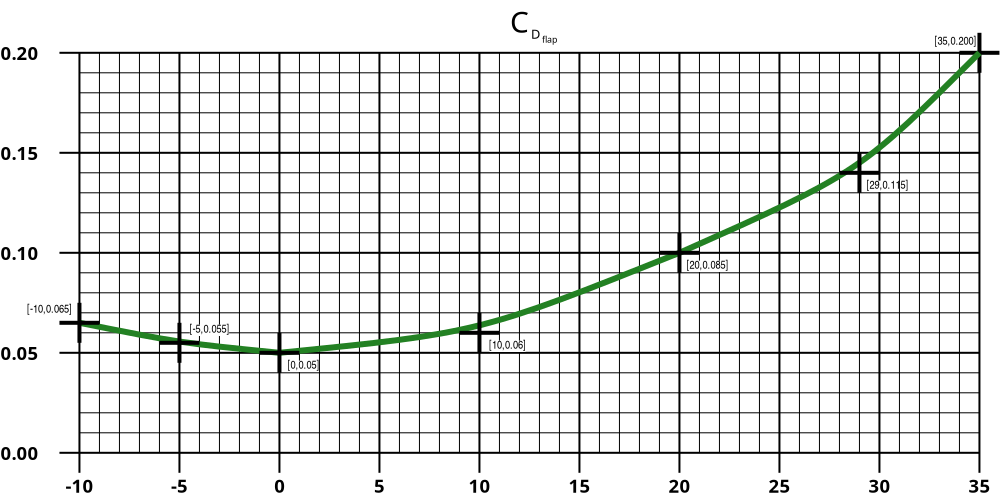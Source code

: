 <?xml version="1.0" encoding="UTF-8"?>
<dia:diagram xmlns:dia="http://www.lysator.liu.se/~alla/dia/">
  <dia:layer name="Background" visible="true" active="true">
    <dia:object type="Standard - Line" version="0" id="O0">
      <dia:attribute name="obj_pos">
        <dia:point val="-11,-10"/>
      </dia:attribute>
      <dia:attribute name="obj_bb">
        <dia:rectangle val="-11.05,-10.05;35.05,-9.95"/>
      </dia:attribute>
      <dia:attribute name="conn_endpoints">
        <dia:point val="-11,-10"/>
        <dia:point val="35,-10"/>
      </dia:attribute>
      <dia:attribute name="numcp">
        <dia:int val="1"/>
      </dia:attribute>
    </dia:object>
    <dia:object type="Standard - Line" version="0" id="O1">
      <dia:attribute name="obj_pos">
        <dia:point val="4,-20"/>
      </dia:attribute>
      <dia:attribute name="obj_bb">
        <dia:rectangle val="3.975,-20.025;4.025,0.025"/>
      </dia:attribute>
      <dia:attribute name="conn_endpoints">
        <dia:point val="4,-20"/>
        <dia:point val="4,0"/>
      </dia:attribute>
      <dia:attribute name="numcp">
        <dia:int val="1"/>
      </dia:attribute>
      <dia:attribute name="line_width">
        <dia:real val="0.05"/>
      </dia:attribute>
    </dia:object>
    <dia:object type="Standard - Line" version="0" id="O2">
      <dia:attribute name="obj_pos">
        <dia:point val="-10,-19"/>
      </dia:attribute>
      <dia:attribute name="obj_bb">
        <dia:rectangle val="-10.025,-19.025;35.025,-18.975"/>
      </dia:attribute>
      <dia:attribute name="conn_endpoints">
        <dia:point val="-10,-19"/>
        <dia:point val="35,-19"/>
      </dia:attribute>
      <dia:attribute name="numcp">
        <dia:int val="1"/>
      </dia:attribute>
      <dia:attribute name="line_width">
        <dia:real val="0.05"/>
      </dia:attribute>
    </dia:object>
    <dia:object type="Standard - Line" version="0" id="O3">
      <dia:attribute name="obj_pos">
        <dia:point val="-10,-18"/>
      </dia:attribute>
      <dia:attribute name="obj_bb">
        <dia:rectangle val="-10.025,-18.025;35.025,-17.975"/>
      </dia:attribute>
      <dia:attribute name="conn_endpoints">
        <dia:point val="-10,-18"/>
        <dia:point val="35,-18"/>
      </dia:attribute>
      <dia:attribute name="numcp">
        <dia:int val="1"/>
      </dia:attribute>
      <dia:attribute name="line_width">
        <dia:real val="0.05"/>
      </dia:attribute>
    </dia:object>
    <dia:object type="Standard - Line" version="0" id="O4">
      <dia:attribute name="obj_pos">
        <dia:point val="-10,-17"/>
      </dia:attribute>
      <dia:attribute name="obj_bb">
        <dia:rectangle val="-10.025,-17.025;35.025,-16.975"/>
      </dia:attribute>
      <dia:attribute name="conn_endpoints">
        <dia:point val="-10,-17"/>
        <dia:point val="35,-17"/>
      </dia:attribute>
      <dia:attribute name="numcp">
        <dia:int val="1"/>
      </dia:attribute>
      <dia:attribute name="line_width">
        <dia:real val="0.05"/>
      </dia:attribute>
    </dia:object>
    <dia:object type="Standard - Line" version="0" id="O5">
      <dia:attribute name="obj_pos">
        <dia:point val="-11,-15"/>
      </dia:attribute>
      <dia:attribute name="obj_bb">
        <dia:rectangle val="-11.05,-15.05;35.05,-14.95"/>
      </dia:attribute>
      <dia:attribute name="conn_endpoints">
        <dia:point val="-11,-15"/>
        <dia:point val="35,-15"/>
      </dia:attribute>
      <dia:attribute name="numcp">
        <dia:int val="1"/>
      </dia:attribute>
    </dia:object>
    <dia:object type="Standard - Line" version="0" id="O6">
      <dia:attribute name="obj_pos">
        <dia:point val="-10,-16"/>
      </dia:attribute>
      <dia:attribute name="obj_bb">
        <dia:rectangle val="-10.025,-16.025;35.025,-15.975"/>
      </dia:attribute>
      <dia:attribute name="conn_endpoints">
        <dia:point val="-10,-16"/>
        <dia:point val="35,-16"/>
      </dia:attribute>
      <dia:attribute name="numcp">
        <dia:int val="1"/>
      </dia:attribute>
      <dia:attribute name="line_width">
        <dia:real val="0.05"/>
      </dia:attribute>
    </dia:object>
    <dia:object type="Standard - Line" version="0" id="O7">
      <dia:attribute name="obj_pos">
        <dia:point val="-10,-14"/>
      </dia:attribute>
      <dia:attribute name="obj_bb">
        <dia:rectangle val="-10.025,-14.025;35.025,-13.975"/>
      </dia:attribute>
      <dia:attribute name="conn_endpoints">
        <dia:point val="-10,-14"/>
        <dia:point val="35,-14"/>
      </dia:attribute>
      <dia:attribute name="numcp">
        <dia:int val="1"/>
      </dia:attribute>
      <dia:attribute name="line_width">
        <dia:real val="0.05"/>
      </dia:attribute>
    </dia:object>
    <dia:object type="Standard - Line" version="0" id="O8">
      <dia:attribute name="obj_pos">
        <dia:point val="-10,-13"/>
      </dia:attribute>
      <dia:attribute name="obj_bb">
        <dia:rectangle val="-10.025,-13.025;35.025,-12.975"/>
      </dia:attribute>
      <dia:attribute name="conn_endpoints">
        <dia:point val="-10,-13"/>
        <dia:point val="35,-13"/>
      </dia:attribute>
      <dia:attribute name="numcp">
        <dia:int val="1"/>
      </dia:attribute>
      <dia:attribute name="line_width">
        <dia:real val="0.05"/>
      </dia:attribute>
    </dia:object>
    <dia:object type="Standard - Line" version="0" id="O9">
      <dia:attribute name="obj_pos">
        <dia:point val="-10,-12"/>
      </dia:attribute>
      <dia:attribute name="obj_bb">
        <dia:rectangle val="-10.025,-12.025;35.025,-11.975"/>
      </dia:attribute>
      <dia:attribute name="conn_endpoints">
        <dia:point val="-10,-12"/>
        <dia:point val="35,-12"/>
      </dia:attribute>
      <dia:attribute name="numcp">
        <dia:int val="1"/>
      </dia:attribute>
      <dia:attribute name="line_width">
        <dia:real val="0.05"/>
      </dia:attribute>
    </dia:object>
    <dia:object type="Standard - Line" version="0" id="O10">
      <dia:attribute name="obj_pos">
        <dia:point val="-10,-11"/>
      </dia:attribute>
      <dia:attribute name="obj_bb">
        <dia:rectangle val="-10.025,-11.025;35.025,-10.975"/>
      </dia:attribute>
      <dia:attribute name="conn_endpoints">
        <dia:point val="-10,-11"/>
        <dia:point val="35,-11"/>
      </dia:attribute>
      <dia:attribute name="numcp">
        <dia:int val="1"/>
      </dia:attribute>
      <dia:attribute name="line_width">
        <dia:real val="0.05"/>
      </dia:attribute>
    </dia:object>
    <dia:object type="Standard - Line" version="0" id="O11">
      <dia:attribute name="obj_pos">
        <dia:point val="-11,-5"/>
      </dia:attribute>
      <dia:attribute name="obj_bb">
        <dia:rectangle val="-11.05,-5.05;35.05,-4.95"/>
      </dia:attribute>
      <dia:attribute name="conn_endpoints">
        <dia:point val="-11,-5"/>
        <dia:point val="35,-5"/>
      </dia:attribute>
      <dia:attribute name="numcp">
        <dia:int val="1"/>
      </dia:attribute>
    </dia:object>
    <dia:object type="Standard - Line" version="0" id="O12">
      <dia:attribute name="obj_pos">
        <dia:point val="33,-20"/>
      </dia:attribute>
      <dia:attribute name="obj_bb">
        <dia:rectangle val="32.975,-20.025;33.025,0.025"/>
      </dia:attribute>
      <dia:attribute name="conn_endpoints">
        <dia:point val="33,-20"/>
        <dia:point val="33,0"/>
      </dia:attribute>
      <dia:attribute name="numcp">
        <dia:int val="1"/>
      </dia:attribute>
      <dia:attribute name="line_width">
        <dia:real val="0.05"/>
      </dia:attribute>
    </dia:object>
    <dia:object type="Standard - Line" version="0" id="O13">
      <dia:attribute name="obj_pos">
        <dia:point val="-10,-9"/>
      </dia:attribute>
      <dia:attribute name="obj_bb">
        <dia:rectangle val="-10.025,-9.025;35.025,-8.975"/>
      </dia:attribute>
      <dia:attribute name="conn_endpoints">
        <dia:point val="-10,-9"/>
        <dia:point val="35,-9"/>
      </dia:attribute>
      <dia:attribute name="numcp">
        <dia:int val="1"/>
      </dia:attribute>
      <dia:attribute name="line_width">
        <dia:real val="0.05"/>
      </dia:attribute>
    </dia:object>
    <dia:object type="Standard - Line" version="0" id="O14">
      <dia:attribute name="obj_pos">
        <dia:point val="-10,-8"/>
      </dia:attribute>
      <dia:attribute name="obj_bb">
        <dia:rectangle val="-10.025,-8.025;35.025,-7.975"/>
      </dia:attribute>
      <dia:attribute name="conn_endpoints">
        <dia:point val="-10,-8"/>
        <dia:point val="35,-8"/>
      </dia:attribute>
      <dia:attribute name="numcp">
        <dia:int val="1"/>
      </dia:attribute>
      <dia:attribute name="line_width">
        <dia:real val="0.05"/>
      </dia:attribute>
    </dia:object>
    <dia:object type="Standard - Line" version="0" id="O15">
      <dia:attribute name="obj_pos">
        <dia:point val="-10,-7"/>
      </dia:attribute>
      <dia:attribute name="obj_bb">
        <dia:rectangle val="-10.025,-7.025;35.025,-6.975"/>
      </dia:attribute>
      <dia:attribute name="conn_endpoints">
        <dia:point val="-10,-7"/>
        <dia:point val="35,-7"/>
      </dia:attribute>
      <dia:attribute name="numcp">
        <dia:int val="1"/>
      </dia:attribute>
      <dia:attribute name="line_width">
        <dia:real val="0.05"/>
      </dia:attribute>
    </dia:object>
    <dia:object type="Standard - Line" version="0" id="O16">
      <dia:attribute name="obj_pos">
        <dia:point val="-10,-6"/>
      </dia:attribute>
      <dia:attribute name="obj_bb">
        <dia:rectangle val="-10.025,-6.025;35.025,-5.975"/>
      </dia:attribute>
      <dia:attribute name="conn_endpoints">
        <dia:point val="-10,-6"/>
        <dia:point val="35,-6"/>
      </dia:attribute>
      <dia:attribute name="numcp">
        <dia:int val="1"/>
      </dia:attribute>
      <dia:attribute name="line_width">
        <dia:real val="0.05"/>
      </dia:attribute>
    </dia:object>
    <dia:object type="Standard - Line" version="0" id="O17">
      <dia:attribute name="obj_pos">
        <dia:point val="-10,-4"/>
      </dia:attribute>
      <dia:attribute name="obj_bb">
        <dia:rectangle val="-10.025,-4.025;35.025,-3.975"/>
      </dia:attribute>
      <dia:attribute name="conn_endpoints">
        <dia:point val="-10,-4"/>
        <dia:point val="35,-4"/>
      </dia:attribute>
      <dia:attribute name="numcp">
        <dia:int val="1"/>
      </dia:attribute>
      <dia:attribute name="line_width">
        <dia:real val="0.05"/>
      </dia:attribute>
    </dia:object>
    <dia:object type="Standard - Line" version="0" id="O18">
      <dia:attribute name="obj_pos">
        <dia:point val="-10,-3"/>
      </dia:attribute>
      <dia:attribute name="obj_bb">
        <dia:rectangle val="-10.025,-3.025;35.025,-2.975"/>
      </dia:attribute>
      <dia:attribute name="conn_endpoints">
        <dia:point val="-10,-3"/>
        <dia:point val="35,-3"/>
      </dia:attribute>
      <dia:attribute name="numcp">
        <dia:int val="1"/>
      </dia:attribute>
      <dia:attribute name="line_width">
        <dia:real val="0.05"/>
      </dia:attribute>
    </dia:object>
    <dia:object type="Standard - Line" version="0" id="O19">
      <dia:attribute name="obj_pos">
        <dia:point val="-10,-2"/>
      </dia:attribute>
      <dia:attribute name="obj_bb">
        <dia:rectangle val="-10.025,-2.025;35.025,-1.975"/>
      </dia:attribute>
      <dia:attribute name="conn_endpoints">
        <dia:point val="-10,-2"/>
        <dia:point val="35,-2"/>
      </dia:attribute>
      <dia:attribute name="numcp">
        <dia:int val="1"/>
      </dia:attribute>
      <dia:attribute name="line_width">
        <dia:real val="0.05"/>
      </dia:attribute>
    </dia:object>
    <dia:object type="Standard - Line" version="0" id="O20">
      <dia:attribute name="obj_pos">
        <dia:point val="-10,-1"/>
      </dia:attribute>
      <dia:attribute name="obj_bb">
        <dia:rectangle val="-10.025,-1.025;35.025,-0.975"/>
      </dia:attribute>
      <dia:attribute name="conn_endpoints">
        <dia:point val="-10,-1"/>
        <dia:point val="35,-1"/>
      </dia:attribute>
      <dia:attribute name="numcp">
        <dia:int val="1"/>
      </dia:attribute>
      <dia:attribute name="line_width">
        <dia:real val="0.05"/>
      </dia:attribute>
    </dia:object>
    <dia:object type="Standard - Line" version="0" id="O21">
      <dia:attribute name="obj_pos">
        <dia:point val="25,-20"/>
      </dia:attribute>
      <dia:attribute name="obj_bb">
        <dia:rectangle val="24.95,-20.05;25.05,1.05"/>
      </dia:attribute>
      <dia:attribute name="conn_endpoints">
        <dia:point val="25,-20"/>
        <dia:point val="25,1"/>
      </dia:attribute>
      <dia:attribute name="numcp">
        <dia:int val="1"/>
      </dia:attribute>
    </dia:object>
    <dia:object type="Standard - Line" version="0" id="O22">
      <dia:attribute name="obj_pos">
        <dia:point val="20,-20"/>
      </dia:attribute>
      <dia:attribute name="obj_bb">
        <dia:rectangle val="19.95,-20.05;20.05,1.05"/>
      </dia:attribute>
      <dia:attribute name="conn_endpoints">
        <dia:point val="20,-20"/>
        <dia:point val="20,1"/>
      </dia:attribute>
      <dia:attribute name="numcp">
        <dia:int val="1"/>
      </dia:attribute>
    </dia:object>
    <dia:object type="Standard - Line" version="0" id="O23">
      <dia:attribute name="obj_pos">
        <dia:point val="15,-20"/>
      </dia:attribute>
      <dia:attribute name="obj_bb">
        <dia:rectangle val="14.95,-20.05;15.05,1.05"/>
      </dia:attribute>
      <dia:attribute name="conn_endpoints">
        <dia:point val="15,-20"/>
        <dia:point val="15,1"/>
      </dia:attribute>
      <dia:attribute name="numcp">
        <dia:int val="1"/>
      </dia:attribute>
    </dia:object>
    <dia:object type="Standard - Line" version="0" id="O24">
      <dia:attribute name="obj_pos">
        <dia:point val="10,-20"/>
      </dia:attribute>
      <dia:attribute name="obj_bb">
        <dia:rectangle val="9.95,-20.05;10.05,1.05"/>
      </dia:attribute>
      <dia:attribute name="conn_endpoints">
        <dia:point val="10,-20"/>
        <dia:point val="10,1"/>
      </dia:attribute>
      <dia:attribute name="numcp">
        <dia:int val="1"/>
      </dia:attribute>
    </dia:object>
    <dia:object type="Standard - Line" version="0" id="O25">
      <dia:attribute name="obj_pos">
        <dia:point val="5,-20"/>
      </dia:attribute>
      <dia:attribute name="obj_bb">
        <dia:rectangle val="4.95,-20.05;5.05,1.05"/>
      </dia:attribute>
      <dia:attribute name="conn_endpoints">
        <dia:point val="5,-20"/>
        <dia:point val="5,1"/>
      </dia:attribute>
      <dia:attribute name="numcp">
        <dia:int val="1"/>
      </dia:attribute>
    </dia:object>
    <dia:object type="Standard - Line" version="0" id="O26">
      <dia:attribute name="obj_pos">
        <dia:point val="0,-20"/>
      </dia:attribute>
      <dia:attribute name="obj_bb">
        <dia:rectangle val="-0.05,-20.05;0.05,1.05"/>
      </dia:attribute>
      <dia:attribute name="conn_endpoints">
        <dia:point val="0,-20"/>
        <dia:point val="0,1"/>
      </dia:attribute>
      <dia:attribute name="numcp">
        <dia:int val="1"/>
      </dia:attribute>
    </dia:object>
    <dia:object type="Standard - Line" version="0" id="O27">
      <dia:attribute name="obj_pos">
        <dia:point val="-5,-20"/>
      </dia:attribute>
      <dia:attribute name="obj_bb">
        <dia:rectangle val="-5.05,-20.05;-4.95,1.05"/>
      </dia:attribute>
      <dia:attribute name="conn_endpoints">
        <dia:point val="-5,-20"/>
        <dia:point val="-5,1"/>
      </dia:attribute>
      <dia:attribute name="numcp">
        <dia:int val="1"/>
      </dia:attribute>
    </dia:object>
    <dia:object type="Standard - Line" version="0" id="O28">
      <dia:attribute name="obj_pos">
        <dia:point val="19,-20"/>
      </dia:attribute>
      <dia:attribute name="obj_bb">
        <dia:rectangle val="18.975,-20.025;19.025,0.025"/>
      </dia:attribute>
      <dia:attribute name="conn_endpoints">
        <dia:point val="19,-20"/>
        <dia:point val="19,0"/>
      </dia:attribute>
      <dia:attribute name="numcp">
        <dia:int val="1"/>
      </dia:attribute>
      <dia:attribute name="line_width">
        <dia:real val="0.05"/>
      </dia:attribute>
    </dia:object>
    <dia:object type="Standard - Line" version="0" id="O29">
      <dia:attribute name="obj_pos">
        <dia:point val="18,-20"/>
      </dia:attribute>
      <dia:attribute name="obj_bb">
        <dia:rectangle val="17.975,-20.025;18.025,0.025"/>
      </dia:attribute>
      <dia:attribute name="conn_endpoints">
        <dia:point val="18,-20"/>
        <dia:point val="18,0"/>
      </dia:attribute>
      <dia:attribute name="numcp">
        <dia:int val="1"/>
      </dia:attribute>
      <dia:attribute name="line_width">
        <dia:real val="0.05"/>
      </dia:attribute>
    </dia:object>
    <dia:object type="Standard - Line" version="0" id="O30">
      <dia:attribute name="obj_pos">
        <dia:point val="17,-20"/>
      </dia:attribute>
      <dia:attribute name="obj_bb">
        <dia:rectangle val="16.975,-20.025;17.025,0.025"/>
      </dia:attribute>
      <dia:attribute name="conn_endpoints">
        <dia:point val="17,-20"/>
        <dia:point val="17,0"/>
      </dia:attribute>
      <dia:attribute name="numcp">
        <dia:int val="1"/>
      </dia:attribute>
      <dia:attribute name="line_width">
        <dia:real val="0.05"/>
      </dia:attribute>
    </dia:object>
    <dia:object type="Standard - Line" version="0" id="O31">
      <dia:attribute name="obj_pos">
        <dia:point val="16,-20"/>
      </dia:attribute>
      <dia:attribute name="obj_bb">
        <dia:rectangle val="15.975,-20.025;16.025,0.025"/>
      </dia:attribute>
      <dia:attribute name="conn_endpoints">
        <dia:point val="16,-20"/>
        <dia:point val="16,0"/>
      </dia:attribute>
      <dia:attribute name="numcp">
        <dia:int val="1"/>
      </dia:attribute>
      <dia:attribute name="line_width">
        <dia:real val="0.05"/>
      </dia:attribute>
    </dia:object>
    <dia:object type="Standard - Line" version="0" id="O32">
      <dia:attribute name="obj_pos">
        <dia:point val="24,-20"/>
      </dia:attribute>
      <dia:attribute name="obj_bb">
        <dia:rectangle val="23.975,-20.025;24.025,0.025"/>
      </dia:attribute>
      <dia:attribute name="conn_endpoints">
        <dia:point val="24,-20"/>
        <dia:point val="24,0"/>
      </dia:attribute>
      <dia:attribute name="numcp">
        <dia:int val="1"/>
      </dia:attribute>
      <dia:attribute name="line_width">
        <dia:real val="0.05"/>
      </dia:attribute>
    </dia:object>
    <dia:object type="Standard - Line" version="0" id="O33">
      <dia:attribute name="obj_pos">
        <dia:point val="23,-20"/>
      </dia:attribute>
      <dia:attribute name="obj_bb">
        <dia:rectangle val="22.975,-20.025;23.025,0.025"/>
      </dia:attribute>
      <dia:attribute name="conn_endpoints">
        <dia:point val="23,-20"/>
        <dia:point val="23,0"/>
      </dia:attribute>
      <dia:attribute name="numcp">
        <dia:int val="1"/>
      </dia:attribute>
      <dia:attribute name="line_width">
        <dia:real val="0.05"/>
      </dia:attribute>
    </dia:object>
    <dia:object type="Standard - Line" version="0" id="O34">
      <dia:attribute name="obj_pos">
        <dia:point val="22,-20"/>
      </dia:attribute>
      <dia:attribute name="obj_bb">
        <dia:rectangle val="21.975,-20.025;22.025,0.025"/>
      </dia:attribute>
      <dia:attribute name="conn_endpoints">
        <dia:point val="22,-20"/>
        <dia:point val="22,0"/>
      </dia:attribute>
      <dia:attribute name="numcp">
        <dia:int val="1"/>
      </dia:attribute>
      <dia:attribute name="line_width">
        <dia:real val="0.05"/>
      </dia:attribute>
    </dia:object>
    <dia:object type="Standard - Line" version="0" id="O35">
      <dia:attribute name="obj_pos">
        <dia:point val="21,-20"/>
      </dia:attribute>
      <dia:attribute name="obj_bb">
        <dia:rectangle val="20.975,-20.025;21.025,0.025"/>
      </dia:attribute>
      <dia:attribute name="conn_endpoints">
        <dia:point val="21,-20"/>
        <dia:point val="21,0"/>
      </dia:attribute>
      <dia:attribute name="numcp">
        <dia:int val="1"/>
      </dia:attribute>
      <dia:attribute name="line_width">
        <dia:real val="0.05"/>
      </dia:attribute>
    </dia:object>
    <dia:object type="Standard - Line" version="0" id="O36">
      <dia:attribute name="obj_pos">
        <dia:point val="9,-20"/>
      </dia:attribute>
      <dia:attribute name="obj_bb">
        <dia:rectangle val="8.975,-20.025;9.025,0.025"/>
      </dia:attribute>
      <dia:attribute name="conn_endpoints">
        <dia:point val="9,-20"/>
        <dia:point val="9,0"/>
      </dia:attribute>
      <dia:attribute name="numcp">
        <dia:int val="1"/>
      </dia:attribute>
      <dia:attribute name="line_width">
        <dia:real val="0.05"/>
      </dia:attribute>
    </dia:object>
    <dia:object type="Standard - Line" version="0" id="O37">
      <dia:attribute name="obj_pos">
        <dia:point val="8,-20"/>
      </dia:attribute>
      <dia:attribute name="obj_bb">
        <dia:rectangle val="7.975,-20.025;8.025,0.025"/>
      </dia:attribute>
      <dia:attribute name="conn_endpoints">
        <dia:point val="8,-20"/>
        <dia:point val="8,0"/>
      </dia:attribute>
      <dia:attribute name="numcp">
        <dia:int val="1"/>
      </dia:attribute>
      <dia:attribute name="line_width">
        <dia:real val="0.05"/>
      </dia:attribute>
    </dia:object>
    <dia:object type="Standard - Line" version="0" id="O38">
      <dia:attribute name="obj_pos">
        <dia:point val="7,-20"/>
      </dia:attribute>
      <dia:attribute name="obj_bb">
        <dia:rectangle val="6.975,-20.025;7.025,0.025"/>
      </dia:attribute>
      <dia:attribute name="conn_endpoints">
        <dia:point val="7,-20"/>
        <dia:point val="7,0"/>
      </dia:attribute>
      <dia:attribute name="numcp">
        <dia:int val="1"/>
      </dia:attribute>
      <dia:attribute name="line_width">
        <dia:real val="0.05"/>
      </dia:attribute>
    </dia:object>
    <dia:object type="Standard - Line" version="0" id="O39">
      <dia:attribute name="obj_pos">
        <dia:point val="6,-20"/>
      </dia:attribute>
      <dia:attribute name="obj_bb">
        <dia:rectangle val="5.975,-20.025;6.025,0.025"/>
      </dia:attribute>
      <dia:attribute name="conn_endpoints">
        <dia:point val="6,-20"/>
        <dia:point val="6,0"/>
      </dia:attribute>
      <dia:attribute name="numcp">
        <dia:int val="1"/>
      </dia:attribute>
      <dia:attribute name="line_width">
        <dia:real val="0.05"/>
      </dia:attribute>
    </dia:object>
    <dia:object type="Standard - Line" version="0" id="O40">
      <dia:attribute name="obj_pos">
        <dia:point val="14,-20"/>
      </dia:attribute>
      <dia:attribute name="obj_bb">
        <dia:rectangle val="13.975,-20.025;14.025,0.025"/>
      </dia:attribute>
      <dia:attribute name="conn_endpoints">
        <dia:point val="14,-20"/>
        <dia:point val="14,0"/>
      </dia:attribute>
      <dia:attribute name="numcp">
        <dia:int val="1"/>
      </dia:attribute>
      <dia:attribute name="line_width">
        <dia:real val="0.05"/>
      </dia:attribute>
    </dia:object>
    <dia:object type="Standard - Line" version="0" id="O41">
      <dia:attribute name="obj_pos">
        <dia:point val="13,-20"/>
      </dia:attribute>
      <dia:attribute name="obj_bb">
        <dia:rectangle val="12.975,-20.025;13.025,0.025"/>
      </dia:attribute>
      <dia:attribute name="conn_endpoints">
        <dia:point val="13,-20"/>
        <dia:point val="13,0"/>
      </dia:attribute>
      <dia:attribute name="numcp">
        <dia:int val="1"/>
      </dia:attribute>
      <dia:attribute name="line_width">
        <dia:real val="0.05"/>
      </dia:attribute>
    </dia:object>
    <dia:object type="Standard - Line" version="0" id="O42">
      <dia:attribute name="obj_pos">
        <dia:point val="12,-20"/>
      </dia:attribute>
      <dia:attribute name="obj_bb">
        <dia:rectangle val="11.975,-20.025;12.025,0.025"/>
      </dia:attribute>
      <dia:attribute name="conn_endpoints">
        <dia:point val="12,-20"/>
        <dia:point val="12,0"/>
      </dia:attribute>
      <dia:attribute name="numcp">
        <dia:int val="1"/>
      </dia:attribute>
      <dia:attribute name="line_width">
        <dia:real val="0.05"/>
      </dia:attribute>
      <dia:connections>
        <dia:connection handle="0" to="O63" connection="0"/>
        <dia:connection handle="1" to="O61" connection="0"/>
      </dia:connections>
    </dia:object>
    <dia:object type="Standard - Line" version="0" id="O43">
      <dia:attribute name="obj_pos">
        <dia:point val="11,-20"/>
      </dia:attribute>
      <dia:attribute name="obj_bb">
        <dia:rectangle val="10.975,-20.025;11.025,0.025"/>
      </dia:attribute>
      <dia:attribute name="conn_endpoints">
        <dia:point val="11,-20"/>
        <dia:point val="11,0"/>
      </dia:attribute>
      <dia:attribute name="numcp">
        <dia:int val="1"/>
      </dia:attribute>
      <dia:attribute name="line_width">
        <dia:real val="0.05"/>
      </dia:attribute>
    </dia:object>
    <dia:object type="Standard - Line" version="0" id="O44">
      <dia:attribute name="obj_pos">
        <dia:point val="-1,-20"/>
      </dia:attribute>
      <dia:attribute name="obj_bb">
        <dia:rectangle val="-1.025,-20.025;-0.975,0.025"/>
      </dia:attribute>
      <dia:attribute name="conn_endpoints">
        <dia:point val="-1,-20"/>
        <dia:point val="-1,0"/>
      </dia:attribute>
      <dia:attribute name="numcp">
        <dia:int val="1"/>
      </dia:attribute>
      <dia:attribute name="line_width">
        <dia:real val="0.05"/>
      </dia:attribute>
    </dia:object>
    <dia:object type="Standard - Line" version="0" id="O45">
      <dia:attribute name="obj_pos">
        <dia:point val="-2,-20"/>
      </dia:attribute>
      <dia:attribute name="obj_bb">
        <dia:rectangle val="-2.025,-20.025;-1.975,0.025"/>
      </dia:attribute>
      <dia:attribute name="conn_endpoints">
        <dia:point val="-2,-20"/>
        <dia:point val="-2,0"/>
      </dia:attribute>
      <dia:attribute name="numcp">
        <dia:int val="1"/>
      </dia:attribute>
      <dia:attribute name="line_width">
        <dia:real val="0.05"/>
      </dia:attribute>
    </dia:object>
    <dia:object type="Standard - Line" version="0" id="O46">
      <dia:attribute name="obj_pos">
        <dia:point val="-3,-20"/>
      </dia:attribute>
      <dia:attribute name="obj_bb">
        <dia:rectangle val="-3.025,-20.025;-2.975,0.025"/>
      </dia:attribute>
      <dia:attribute name="conn_endpoints">
        <dia:point val="-3,-20"/>
        <dia:point val="-3,0"/>
      </dia:attribute>
      <dia:attribute name="numcp">
        <dia:int val="1"/>
      </dia:attribute>
      <dia:attribute name="line_width">
        <dia:real val="0.05"/>
      </dia:attribute>
    </dia:object>
    <dia:object type="Standard - Line" version="0" id="O47">
      <dia:attribute name="obj_pos">
        <dia:point val="-4,-20"/>
      </dia:attribute>
      <dia:attribute name="obj_bb">
        <dia:rectangle val="-4.025,-20.025;-3.975,0.025"/>
      </dia:attribute>
      <dia:attribute name="conn_endpoints">
        <dia:point val="-4,-20"/>
        <dia:point val="-4,0"/>
      </dia:attribute>
      <dia:attribute name="numcp">
        <dia:int val="1"/>
      </dia:attribute>
      <dia:attribute name="line_width">
        <dia:real val="0.05"/>
      </dia:attribute>
    </dia:object>
    <dia:object type="Standard - Line" version="0" id="O48">
      <dia:attribute name="obj_pos">
        <dia:point val="3,-20"/>
      </dia:attribute>
      <dia:attribute name="obj_bb">
        <dia:rectangle val="2.975,-20.025;3.025,0.025"/>
      </dia:attribute>
      <dia:attribute name="conn_endpoints">
        <dia:point val="3,-20"/>
        <dia:point val="3,0"/>
      </dia:attribute>
      <dia:attribute name="numcp">
        <dia:int val="1"/>
      </dia:attribute>
      <dia:attribute name="line_width">
        <dia:real val="0.05"/>
      </dia:attribute>
    </dia:object>
    <dia:object type="Standard - Line" version="0" id="O49">
      <dia:attribute name="obj_pos">
        <dia:point val="2,-20"/>
      </dia:attribute>
      <dia:attribute name="obj_bb">
        <dia:rectangle val="1.975,-20.025;2.025,0.025"/>
      </dia:attribute>
      <dia:attribute name="conn_endpoints">
        <dia:point val="2,-20"/>
        <dia:point val="2,0"/>
      </dia:attribute>
      <dia:attribute name="numcp">
        <dia:int val="1"/>
      </dia:attribute>
      <dia:attribute name="line_width">
        <dia:real val="0.05"/>
      </dia:attribute>
    </dia:object>
    <dia:object type="Standard - Line" version="0" id="O50">
      <dia:attribute name="obj_pos">
        <dia:point val="1,-20"/>
      </dia:attribute>
      <dia:attribute name="obj_bb">
        <dia:rectangle val="0.975,-20.025;1.025,0.025"/>
      </dia:attribute>
      <dia:attribute name="conn_endpoints">
        <dia:point val="1,-20"/>
        <dia:point val="1,0"/>
      </dia:attribute>
      <dia:attribute name="numcp">
        <dia:int val="1"/>
      </dia:attribute>
      <dia:attribute name="line_width">
        <dia:real val="0.05"/>
      </dia:attribute>
    </dia:object>
    <dia:object type="Standard - Line" version="0" id="O51">
      <dia:attribute name="obj_pos">
        <dia:point val="-6,-20"/>
      </dia:attribute>
      <dia:attribute name="obj_bb">
        <dia:rectangle val="-6.025,-20.025;-5.975,0.025"/>
      </dia:attribute>
      <dia:attribute name="conn_endpoints">
        <dia:point val="-6,-20"/>
        <dia:point val="-6,0"/>
      </dia:attribute>
      <dia:attribute name="numcp">
        <dia:int val="1"/>
      </dia:attribute>
      <dia:attribute name="line_width">
        <dia:real val="0.05"/>
      </dia:attribute>
    </dia:object>
    <dia:object type="Standard - Line" version="0" id="O52">
      <dia:attribute name="obj_pos">
        <dia:point val="-7,-20"/>
      </dia:attribute>
      <dia:attribute name="obj_bb">
        <dia:rectangle val="-7.025,-20.025;-6.975,0.025"/>
      </dia:attribute>
      <dia:attribute name="conn_endpoints">
        <dia:point val="-7,-20"/>
        <dia:point val="-7,0"/>
      </dia:attribute>
      <dia:attribute name="numcp">
        <dia:int val="1"/>
      </dia:attribute>
      <dia:attribute name="line_width">
        <dia:real val="0.05"/>
      </dia:attribute>
    </dia:object>
    <dia:object type="Standard - Line" version="0" id="O53">
      <dia:attribute name="obj_pos">
        <dia:point val="30,-20"/>
      </dia:attribute>
      <dia:attribute name="obj_bb">
        <dia:rectangle val="29.95,-20.05;30.05,1.05"/>
      </dia:attribute>
      <dia:attribute name="conn_endpoints">
        <dia:point val="30,-20"/>
        <dia:point val="30,1"/>
      </dia:attribute>
      <dia:attribute name="numcp">
        <dia:int val="1"/>
      </dia:attribute>
    </dia:object>
    <dia:object type="Standard - Line" version="0" id="O54">
      <dia:attribute name="obj_pos">
        <dia:point val="29,-20"/>
      </dia:attribute>
      <dia:attribute name="obj_bb">
        <dia:rectangle val="28.975,-20.025;29.025,0.025"/>
      </dia:attribute>
      <dia:attribute name="conn_endpoints">
        <dia:point val="29,-20"/>
        <dia:point val="29,0"/>
      </dia:attribute>
      <dia:attribute name="numcp">
        <dia:int val="1"/>
      </dia:attribute>
      <dia:attribute name="line_width">
        <dia:real val="0.05"/>
      </dia:attribute>
    </dia:object>
    <dia:object type="Standard - Line" version="0" id="O55">
      <dia:attribute name="obj_pos">
        <dia:point val="28,-20"/>
      </dia:attribute>
      <dia:attribute name="obj_bb">
        <dia:rectangle val="27.975,-20.025;28.025,0.025"/>
      </dia:attribute>
      <dia:attribute name="conn_endpoints">
        <dia:point val="28,-20"/>
        <dia:point val="28,0"/>
      </dia:attribute>
      <dia:attribute name="numcp">
        <dia:int val="1"/>
      </dia:attribute>
      <dia:attribute name="line_width">
        <dia:real val="0.05"/>
      </dia:attribute>
    </dia:object>
    <dia:object type="Standard - Line" version="0" id="O56">
      <dia:attribute name="obj_pos">
        <dia:point val="27,-20"/>
      </dia:attribute>
      <dia:attribute name="obj_bb">
        <dia:rectangle val="26.975,-20.025;27.025,0.025"/>
      </dia:attribute>
      <dia:attribute name="conn_endpoints">
        <dia:point val="27,-20"/>
        <dia:point val="27,0"/>
      </dia:attribute>
      <dia:attribute name="numcp">
        <dia:int val="1"/>
      </dia:attribute>
      <dia:attribute name="line_width">
        <dia:real val="0.05"/>
      </dia:attribute>
    </dia:object>
    <dia:object type="Standard - Line" version="0" id="O57">
      <dia:attribute name="obj_pos">
        <dia:point val="26,-20"/>
      </dia:attribute>
      <dia:attribute name="obj_bb">
        <dia:rectangle val="25.975,-20.025;26.025,0.025"/>
      </dia:attribute>
      <dia:attribute name="conn_endpoints">
        <dia:point val="26,-20"/>
        <dia:point val="26,0"/>
      </dia:attribute>
      <dia:attribute name="numcp">
        <dia:int val="1"/>
      </dia:attribute>
      <dia:attribute name="line_width">
        <dia:real val="0.05"/>
      </dia:attribute>
    </dia:object>
    <dia:object type="Standard - Line" version="0" id="O58">
      <dia:attribute name="obj_pos">
        <dia:point val="-10,-20"/>
      </dia:attribute>
      <dia:attribute name="obj_bb">
        <dia:rectangle val="-10.05,-20.05;-9.95,1.05"/>
      </dia:attribute>
      <dia:attribute name="conn_endpoints">
        <dia:point val="-10,-20"/>
        <dia:point val="-10,1"/>
      </dia:attribute>
      <dia:attribute name="numcp">
        <dia:int val="1"/>
      </dia:attribute>
    </dia:object>
    <dia:object type="Standard - Line" version="0" id="O59">
      <dia:attribute name="obj_pos">
        <dia:point val="-8,-20"/>
      </dia:attribute>
      <dia:attribute name="obj_bb">
        <dia:rectangle val="-8.025,-20.025;-7.975,0.025"/>
      </dia:attribute>
      <dia:attribute name="conn_endpoints">
        <dia:point val="-8,-20"/>
        <dia:point val="-8,0"/>
      </dia:attribute>
      <dia:attribute name="numcp">
        <dia:int val="1"/>
      </dia:attribute>
      <dia:attribute name="line_width">
        <dia:real val="0.05"/>
      </dia:attribute>
    </dia:object>
    <dia:object type="Standard - Line" version="0" id="O60">
      <dia:attribute name="obj_pos">
        <dia:point val="-9,-20"/>
      </dia:attribute>
      <dia:attribute name="obj_bb">
        <dia:rectangle val="-9.025,-20.025;-8.975,0.025"/>
      </dia:attribute>
      <dia:attribute name="conn_endpoints">
        <dia:point val="-9,-20"/>
        <dia:point val="-9,0"/>
      </dia:attribute>
      <dia:attribute name="numcp">
        <dia:int val="1"/>
      </dia:attribute>
      <dia:attribute name="line_width">
        <dia:real val="0.05"/>
      </dia:attribute>
    </dia:object>
    <dia:object type="Standard - Line" version="0" id="O61">
      <dia:attribute name="obj_pos">
        <dia:point val="-11,0"/>
      </dia:attribute>
      <dia:attribute name="obj_bb">
        <dia:rectangle val="-11.05,-0.05;35.05,0.05"/>
      </dia:attribute>
      <dia:attribute name="conn_endpoints">
        <dia:point val="-11,0"/>
        <dia:point val="35,0"/>
      </dia:attribute>
      <dia:attribute name="numcp">
        <dia:int val="1"/>
      </dia:attribute>
    </dia:object>
    <dia:object type="Standard - Line" version="0" id="O62">
      <dia:attribute name="obj_pos">
        <dia:point val="35,-20"/>
      </dia:attribute>
      <dia:attribute name="obj_bb">
        <dia:rectangle val="34.95,-20.05;35.05,1.05"/>
      </dia:attribute>
      <dia:attribute name="conn_endpoints">
        <dia:point val="35,-20"/>
        <dia:point val="35,1"/>
      </dia:attribute>
      <dia:attribute name="numcp">
        <dia:int val="1"/>
      </dia:attribute>
    </dia:object>
    <dia:object type="Standard - Line" version="0" id="O63">
      <dia:attribute name="obj_pos">
        <dia:point val="-11,-20"/>
      </dia:attribute>
      <dia:attribute name="obj_bb">
        <dia:rectangle val="-11.05,-20.05;35.05,-19.95"/>
      </dia:attribute>
      <dia:attribute name="conn_endpoints">
        <dia:point val="-11,-20"/>
        <dia:point val="35,-20"/>
      </dia:attribute>
      <dia:attribute name="numcp">
        <dia:int val="1"/>
      </dia:attribute>
    </dia:object>
    <dia:object type="Standard - Text" version="1" id="O64">
      <dia:attribute name="obj_pos">
        <dia:point val="0,2"/>
      </dia:attribute>
      <dia:attribute name="obj_bb">
        <dia:rectangle val="-0.321,1.143;0.321,2.217"/>
      </dia:attribute>
      <dia:attribute name="text">
        <dia:composite type="text">
          <dia:attribute name="string">
            <dia:string>#0#</dia:string>
          </dia:attribute>
          <dia:attribute name="font">
            <dia:font family="sans" style="80" name="Helvetica-Bold"/>
          </dia:attribute>
          <dia:attribute name="height">
            <dia:real val="1.153"/>
          </dia:attribute>
          <dia:attribute name="pos">
            <dia:point val="0,2"/>
          </dia:attribute>
          <dia:attribute name="color">
            <dia:color val="#000000"/>
          </dia:attribute>
          <dia:attribute name="alignment">
            <dia:enum val="1"/>
          </dia:attribute>
        </dia:composite>
      </dia:attribute>
      <dia:attribute name="valign">
        <dia:enum val="3"/>
      </dia:attribute>
    </dia:object>
    <dia:object type="Standard - Text" version="1" id="O65">
      <dia:attribute name="obj_pos">
        <dia:point val="5,2"/>
      </dia:attribute>
      <dia:attribute name="obj_bb">
        <dia:rectangle val="4.679,1.143;5.321,2.217"/>
      </dia:attribute>
      <dia:attribute name="text">
        <dia:composite type="text">
          <dia:attribute name="string">
            <dia:string>#5#</dia:string>
          </dia:attribute>
          <dia:attribute name="font">
            <dia:font family="sans" style="80" name="Helvetica-Bold"/>
          </dia:attribute>
          <dia:attribute name="height">
            <dia:real val="1.153"/>
          </dia:attribute>
          <dia:attribute name="pos">
            <dia:point val="5,2"/>
          </dia:attribute>
          <dia:attribute name="color">
            <dia:color val="#000000"/>
          </dia:attribute>
          <dia:attribute name="alignment">
            <dia:enum val="1"/>
          </dia:attribute>
        </dia:composite>
      </dia:attribute>
      <dia:attribute name="valign">
        <dia:enum val="3"/>
      </dia:attribute>
    </dia:object>
    <dia:object type="Standard - Text" version="1" id="O66">
      <dia:attribute name="obj_pos">
        <dia:point val="10,2"/>
      </dia:attribute>
      <dia:attribute name="obj_bb">
        <dia:rectangle val="9.357,1.143;10.643,2.217"/>
      </dia:attribute>
      <dia:attribute name="text">
        <dia:composite type="text">
          <dia:attribute name="string">
            <dia:string>#10#</dia:string>
          </dia:attribute>
          <dia:attribute name="font">
            <dia:font family="sans" style="80" name="Helvetica-Bold"/>
          </dia:attribute>
          <dia:attribute name="height">
            <dia:real val="1.153"/>
          </dia:attribute>
          <dia:attribute name="pos">
            <dia:point val="10,2"/>
          </dia:attribute>
          <dia:attribute name="color">
            <dia:color val="#000000"/>
          </dia:attribute>
          <dia:attribute name="alignment">
            <dia:enum val="1"/>
          </dia:attribute>
        </dia:composite>
      </dia:attribute>
      <dia:attribute name="valign">
        <dia:enum val="3"/>
      </dia:attribute>
    </dia:object>
    <dia:object type="Standard - Text" version="1" id="O67">
      <dia:attribute name="obj_pos">
        <dia:point val="15,2"/>
      </dia:attribute>
      <dia:attribute name="obj_bb">
        <dia:rectangle val="14.357,1.143;15.643,2.217"/>
      </dia:attribute>
      <dia:attribute name="text">
        <dia:composite type="text">
          <dia:attribute name="string">
            <dia:string>#15#</dia:string>
          </dia:attribute>
          <dia:attribute name="font">
            <dia:font family="sans" style="80" name="Helvetica-Bold"/>
          </dia:attribute>
          <dia:attribute name="height">
            <dia:real val="1.153"/>
          </dia:attribute>
          <dia:attribute name="pos">
            <dia:point val="15,2"/>
          </dia:attribute>
          <dia:attribute name="color">
            <dia:color val="#000000"/>
          </dia:attribute>
          <dia:attribute name="alignment">
            <dia:enum val="1"/>
          </dia:attribute>
        </dia:composite>
      </dia:attribute>
      <dia:attribute name="valign">
        <dia:enum val="3"/>
      </dia:attribute>
    </dia:object>
    <dia:object type="Standard - Text" version="1" id="O68">
      <dia:attribute name="obj_pos">
        <dia:point val="20,2"/>
      </dia:attribute>
      <dia:attribute name="obj_bb">
        <dia:rectangle val="19.358,1.143;20.642,2.217"/>
      </dia:attribute>
      <dia:attribute name="text">
        <dia:composite type="text">
          <dia:attribute name="string">
            <dia:string>#20#</dia:string>
          </dia:attribute>
          <dia:attribute name="font">
            <dia:font family="sans" style="80" name="Helvetica-Bold"/>
          </dia:attribute>
          <dia:attribute name="height">
            <dia:real val="1.153"/>
          </dia:attribute>
          <dia:attribute name="pos">
            <dia:point val="20,2"/>
          </dia:attribute>
          <dia:attribute name="color">
            <dia:color val="#000000"/>
          </dia:attribute>
          <dia:attribute name="alignment">
            <dia:enum val="1"/>
          </dia:attribute>
        </dia:composite>
      </dia:attribute>
      <dia:attribute name="valign">
        <dia:enum val="3"/>
      </dia:attribute>
    </dia:object>
    <dia:object type="Standard - Text" version="1" id="O69">
      <dia:attribute name="obj_pos">
        <dia:point val="25,2"/>
      </dia:attribute>
      <dia:attribute name="obj_bb">
        <dia:rectangle val="24.358,1.143;25.642,2.217"/>
      </dia:attribute>
      <dia:attribute name="text">
        <dia:composite type="text">
          <dia:attribute name="string">
            <dia:string>#25#</dia:string>
          </dia:attribute>
          <dia:attribute name="font">
            <dia:font family="sans" style="80" name="Helvetica-Bold"/>
          </dia:attribute>
          <dia:attribute name="height">
            <dia:real val="1.153"/>
          </dia:attribute>
          <dia:attribute name="pos">
            <dia:point val="25,2"/>
          </dia:attribute>
          <dia:attribute name="color">
            <dia:color val="#000000"/>
          </dia:attribute>
          <dia:attribute name="alignment">
            <dia:enum val="1"/>
          </dia:attribute>
        </dia:composite>
      </dia:attribute>
      <dia:attribute name="valign">
        <dia:enum val="3"/>
      </dia:attribute>
    </dia:object>
    <dia:object type="Standard - Text" version="1" id="O70">
      <dia:attribute name="obj_pos">
        <dia:point val="30,2"/>
      </dia:attribute>
      <dia:attribute name="obj_bb">
        <dia:rectangle val="29.358,1.143;30.642,2.217"/>
      </dia:attribute>
      <dia:attribute name="text">
        <dia:composite type="text">
          <dia:attribute name="string">
            <dia:string>#30#</dia:string>
          </dia:attribute>
          <dia:attribute name="font">
            <dia:font family="sans" style="80" name="Helvetica-Bold"/>
          </dia:attribute>
          <dia:attribute name="height">
            <dia:real val="1.153"/>
          </dia:attribute>
          <dia:attribute name="pos">
            <dia:point val="30,2"/>
          </dia:attribute>
          <dia:attribute name="color">
            <dia:color val="#000000"/>
          </dia:attribute>
          <dia:attribute name="alignment">
            <dia:enum val="1"/>
          </dia:attribute>
        </dia:composite>
      </dia:attribute>
      <dia:attribute name="valign">
        <dia:enum val="3"/>
      </dia:attribute>
    </dia:object>
    <dia:object type="Standard - Text" version="1" id="O71">
      <dia:attribute name="obj_pos">
        <dia:point val="-13,0"/>
      </dia:attribute>
      <dia:attribute name="obj_bb">
        <dia:rectangle val="-14.139,-0.537;-11.861,0.537"/>
      </dia:attribute>
      <dia:attribute name="text">
        <dia:composite type="text">
          <dia:attribute name="string">
            <dia:string>#0.00#</dia:string>
          </dia:attribute>
          <dia:attribute name="font">
            <dia:font family="sans" style="80" name="Helvetica-Bold"/>
          </dia:attribute>
          <dia:attribute name="height">
            <dia:real val="1.153"/>
          </dia:attribute>
          <dia:attribute name="pos">
            <dia:point val="-13,0.32"/>
          </dia:attribute>
          <dia:attribute name="color">
            <dia:color val="#000000"/>
          </dia:attribute>
          <dia:attribute name="alignment">
            <dia:enum val="1"/>
          </dia:attribute>
        </dia:composite>
      </dia:attribute>
      <dia:attribute name="valign">
        <dia:enum val="2"/>
      </dia:attribute>
    </dia:object>
    <dia:object type="Standard - Text" version="1" id="O72">
      <dia:attribute name="obj_pos">
        <dia:point val="-13,-5"/>
      </dia:attribute>
      <dia:attribute name="obj_bb">
        <dia:rectangle val="-14.139,-5.537;-11.861,-4.463"/>
      </dia:attribute>
      <dia:attribute name="text">
        <dia:composite type="text">
          <dia:attribute name="string">
            <dia:string>#0.05#</dia:string>
          </dia:attribute>
          <dia:attribute name="font">
            <dia:font family="sans" style="80" name="Helvetica-Bold"/>
          </dia:attribute>
          <dia:attribute name="height">
            <dia:real val="1.153"/>
          </dia:attribute>
          <dia:attribute name="pos">
            <dia:point val="-13,-4.68"/>
          </dia:attribute>
          <dia:attribute name="color">
            <dia:color val="#000000"/>
          </dia:attribute>
          <dia:attribute name="alignment">
            <dia:enum val="1"/>
          </dia:attribute>
        </dia:composite>
      </dia:attribute>
      <dia:attribute name="valign">
        <dia:enum val="2"/>
      </dia:attribute>
    </dia:object>
    <dia:object type="Standard - Text" version="1" id="O73">
      <dia:attribute name="obj_pos">
        <dia:point val="-13,-10"/>
      </dia:attribute>
      <dia:attribute name="obj_bb">
        <dia:rectangle val="-14.139,-10.537;-11.861,-9.463"/>
      </dia:attribute>
      <dia:attribute name="text">
        <dia:composite type="text">
          <dia:attribute name="string">
            <dia:string>#0.10#</dia:string>
          </dia:attribute>
          <dia:attribute name="font">
            <dia:font family="sans" style="80" name="Helvetica-Bold"/>
          </dia:attribute>
          <dia:attribute name="height">
            <dia:real val="1.153"/>
          </dia:attribute>
          <dia:attribute name="pos">
            <dia:point val="-13,-9.68"/>
          </dia:attribute>
          <dia:attribute name="color">
            <dia:color val="#000000"/>
          </dia:attribute>
          <dia:attribute name="alignment">
            <dia:enum val="1"/>
          </dia:attribute>
        </dia:composite>
      </dia:attribute>
      <dia:attribute name="valign">
        <dia:enum val="2"/>
      </dia:attribute>
    </dia:object>
    <dia:object type="Standard - Text" version="1" id="O74">
      <dia:attribute name="obj_pos">
        <dia:point val="-13,-15"/>
      </dia:attribute>
      <dia:attribute name="obj_bb">
        <dia:rectangle val="-14.139,-15.537;-11.861,-14.463"/>
      </dia:attribute>
      <dia:attribute name="text">
        <dia:composite type="text">
          <dia:attribute name="string">
            <dia:string>#0.15#</dia:string>
          </dia:attribute>
          <dia:attribute name="font">
            <dia:font family="sans" style="80" name="Helvetica-Bold"/>
          </dia:attribute>
          <dia:attribute name="height">
            <dia:real val="1.153"/>
          </dia:attribute>
          <dia:attribute name="pos">
            <dia:point val="-13,-14.68"/>
          </dia:attribute>
          <dia:attribute name="color">
            <dia:color val="#000000"/>
          </dia:attribute>
          <dia:attribute name="alignment">
            <dia:enum val="1"/>
          </dia:attribute>
        </dia:composite>
      </dia:attribute>
      <dia:attribute name="valign">
        <dia:enum val="2"/>
      </dia:attribute>
    </dia:object>
    <dia:object type="Standard - Text" version="1" id="O75">
      <dia:attribute name="obj_pos">
        <dia:point val="-13,-20"/>
      </dia:attribute>
      <dia:attribute name="obj_bb">
        <dia:rectangle val="-14.139,-20.538;-11.861,-19.462"/>
      </dia:attribute>
      <dia:attribute name="text">
        <dia:composite type="text">
          <dia:attribute name="string">
            <dia:string>#0.20#</dia:string>
          </dia:attribute>
          <dia:attribute name="font">
            <dia:font family="sans" style="80" name="Helvetica-Bold"/>
          </dia:attribute>
          <dia:attribute name="height">
            <dia:real val="1.153"/>
          </dia:attribute>
          <dia:attribute name="pos">
            <dia:point val="-13,-19.68"/>
          </dia:attribute>
          <dia:attribute name="color">
            <dia:color val="#000000"/>
          </dia:attribute>
          <dia:attribute name="alignment">
            <dia:enum val="1"/>
          </dia:attribute>
        </dia:composite>
      </dia:attribute>
      <dia:attribute name="valign">
        <dia:enum val="2"/>
      </dia:attribute>
    </dia:object>
    <dia:object type="Standard - Text" version="1" id="O76">
      <dia:attribute name="obj_pos">
        <dia:point val="35,2"/>
      </dia:attribute>
      <dia:attribute name="obj_bb">
        <dia:rectangle val="34.358,1.143;35.642,2.217"/>
      </dia:attribute>
      <dia:attribute name="text">
        <dia:composite type="text">
          <dia:attribute name="string">
            <dia:string>#35#</dia:string>
          </dia:attribute>
          <dia:attribute name="font">
            <dia:font family="sans" style="80" name="Helvetica-Bold"/>
          </dia:attribute>
          <dia:attribute name="height">
            <dia:real val="1.153"/>
          </dia:attribute>
          <dia:attribute name="pos">
            <dia:point val="35,2"/>
          </dia:attribute>
          <dia:attribute name="color">
            <dia:color val="#000000"/>
          </dia:attribute>
          <dia:attribute name="alignment">
            <dia:enum val="1"/>
          </dia:attribute>
        </dia:composite>
      </dia:attribute>
      <dia:attribute name="valign">
        <dia:enum val="3"/>
      </dia:attribute>
    </dia:object>
    <dia:object type="Standard - Text" version="1" id="O77">
      <dia:attribute name="obj_pos">
        <dia:point val="-5,2"/>
      </dia:attribute>
      <dia:attribute name="obj_bb">
        <dia:rectangle val="-5.513,1.143;-4.487,2.217"/>
      </dia:attribute>
      <dia:attribute name="text">
        <dia:composite type="text">
          <dia:attribute name="string">
            <dia:string>#-5#</dia:string>
          </dia:attribute>
          <dia:attribute name="font">
            <dia:font family="sans" style="80" name="Helvetica-Bold"/>
          </dia:attribute>
          <dia:attribute name="height">
            <dia:real val="1.153"/>
          </dia:attribute>
          <dia:attribute name="pos">
            <dia:point val="-5,2"/>
          </dia:attribute>
          <dia:attribute name="color">
            <dia:color val="#000000"/>
          </dia:attribute>
          <dia:attribute name="alignment">
            <dia:enum val="1"/>
          </dia:attribute>
        </dia:composite>
      </dia:attribute>
      <dia:attribute name="valign">
        <dia:enum val="3"/>
      </dia:attribute>
    </dia:object>
    <dia:object type="Standard - Text" version="1" id="O78">
      <dia:attribute name="obj_pos">
        <dia:point val="1.2,-4.2"/>
      </dia:attribute>
      <dia:attribute name="obj_bb">
        <dia:rectangle val="0.425,-4.728;1.975,-4.08"/>
      </dia:attribute>
      <dia:attribute name="text">
        <dia:composite type="text">
          <dia:attribute name="string">
            <dia:string>#[0,0.05]#</dia:string>
          </dia:attribute>
          <dia:attribute name="font">
            <dia:font family="Arial Narrow" style="0" name="Courier"/>
          </dia:attribute>
          <dia:attribute name="height">
            <dia:real val="0.706"/>
          </dia:attribute>
          <dia:attribute name="pos">
            <dia:point val="1.2,-4.2"/>
          </dia:attribute>
          <dia:attribute name="color">
            <dia:color val="#000000"/>
          </dia:attribute>
          <dia:attribute name="alignment">
            <dia:enum val="1"/>
          </dia:attribute>
        </dia:composite>
      </dia:attribute>
      <dia:attribute name="valign">
        <dia:enum val="3"/>
      </dia:attribute>
      <dia:attribute name="fill_color">
        <dia:color val="#ffffff"/>
      </dia:attribute>
      <dia:attribute name="show_background">
        <dia:boolean val="true"/>
      </dia:attribute>
    </dia:object>
    <dia:object type="Standard - Text" version="1" id="O79">
      <dia:attribute name="obj_pos">
        <dia:point val="-11.5,-7"/>
      </dia:attribute>
      <dia:attribute name="obj_bb">
        <dia:rectangle val="-12.61,-7.544;-10.374,-6.848"/>
      </dia:attribute>
      <dia:attribute name="text">
        <dia:composite type="text">
          <dia:attribute name="string">
            <dia:string>#[-10,0.065]#</dia:string>
          </dia:attribute>
          <dia:attribute name="font">
            <dia:font family="Arial Narrow" style="0" name="Courier"/>
          </dia:attribute>
          <dia:attribute name="height">
            <dia:real val="0.706"/>
          </dia:attribute>
          <dia:attribute name="pos">
            <dia:point val="-11.5,-7"/>
          </dia:attribute>
          <dia:attribute name="color">
            <dia:color val="#000000"/>
          </dia:attribute>
          <dia:attribute name="alignment">
            <dia:enum val="1"/>
          </dia:attribute>
        </dia:composite>
      </dia:attribute>
      <dia:attribute name="valign">
        <dia:enum val="3"/>
      </dia:attribute>
      <dia:attribute name="fill_color">
        <dia:color val="#ffffff"/>
      </dia:attribute>
      <dia:attribute name="show_background">
        <dia:boolean val="true"/>
      </dia:attribute>
    </dia:object>
    <dia:object type="Standard - Text" version="1" id="O80">
      <dia:attribute name="obj_pos">
        <dia:point val="-3.5,-6"/>
      </dia:attribute>
      <dia:attribute name="obj_bb">
        <dia:rectangle val="-4.481,-6.527;-2.519,-5.88"/>
      </dia:attribute>
      <dia:attribute name="text">
        <dia:composite type="text">
          <dia:attribute name="string">
            <dia:string>#[-5,0.055]#</dia:string>
          </dia:attribute>
          <dia:attribute name="font">
            <dia:font family="Arial Narrow" style="0" name="Courier"/>
          </dia:attribute>
          <dia:attribute name="height">
            <dia:real val="0.706"/>
          </dia:attribute>
          <dia:attribute name="pos">
            <dia:point val="-3.5,-6"/>
          </dia:attribute>
          <dia:attribute name="color">
            <dia:color val="#000000"/>
          </dia:attribute>
          <dia:attribute name="alignment">
            <dia:enum val="1"/>
          </dia:attribute>
        </dia:composite>
      </dia:attribute>
      <dia:attribute name="valign">
        <dia:enum val="3"/>
      </dia:attribute>
      <dia:attribute name="fill_color">
        <dia:color val="#ffffff"/>
      </dia:attribute>
      <dia:attribute name="show_background">
        <dia:boolean val="true"/>
      </dia:attribute>
    </dia:object>
    <dia:object type="Standard - Text" version="1" id="O81">
      <dia:attribute name="obj_pos">
        <dia:point val="-10,2"/>
      </dia:attribute>
      <dia:attribute name="obj_bb">
        <dia:rectangle val="-10.834,1.143;-9.166,2.217"/>
      </dia:attribute>
      <dia:attribute name="text">
        <dia:composite type="text">
          <dia:attribute name="string">
            <dia:string>#-10#</dia:string>
          </dia:attribute>
          <dia:attribute name="font">
            <dia:font family="sans" style="80" name="Helvetica-Bold"/>
          </dia:attribute>
          <dia:attribute name="height">
            <dia:real val="1.153"/>
          </dia:attribute>
          <dia:attribute name="pos">
            <dia:point val="-10,2"/>
          </dia:attribute>
          <dia:attribute name="color">
            <dia:color val="#000000"/>
          </dia:attribute>
          <dia:attribute name="alignment">
            <dia:enum val="1"/>
          </dia:attribute>
        </dia:composite>
      </dia:attribute>
      <dia:attribute name="valign">
        <dia:enum val="3"/>
      </dia:attribute>
    </dia:object>
    <dia:group>
      <dia:object type="Standard - Text" version="1" id="O82">
        <dia:attribute name="obj_pos">
          <dia:point val="12,-21"/>
        </dia:attribute>
        <dia:attribute name="obj_bb">
          <dia:rectangle val="11.481,-22.38;12.519,-20.65"/>
        </dia:attribute>
        <dia:attribute name="text">
          <dia:composite type="text">
            <dia:attribute name="string">
              <dia:string>#C#</dia:string>
            </dia:attribute>
            <dia:attribute name="font">
              <dia:font family="sans" style="0" name="Helvetica"/>
            </dia:attribute>
            <dia:attribute name="height">
              <dia:real val="1.858"/>
            </dia:attribute>
            <dia:attribute name="pos">
              <dia:point val="12,-21"/>
            </dia:attribute>
            <dia:attribute name="color">
              <dia:color val="#000000"/>
            </dia:attribute>
            <dia:attribute name="alignment">
              <dia:enum val="1"/>
            </dia:attribute>
          </dia:composite>
        </dia:attribute>
        <dia:attribute name="valign">
          <dia:enum val="3"/>
        </dia:attribute>
      </dia:object>
      <dia:object type="Standard - Text" version="1" id="O83">
        <dia:attribute name="obj_pos">
          <dia:point val="12.8,-20.7"/>
        </dia:attribute>
        <dia:attribute name="obj_bb">
          <dia:rectangle val="12.554,-21.295;13.046,-20.55"/>
        </dia:attribute>
        <dia:attribute name="text">
          <dia:composite type="text">
            <dia:attribute name="string">
              <dia:string>#D#</dia:string>
            </dia:attribute>
            <dia:attribute name="font">
              <dia:font family="sans" style="0" name="Helvetica"/>
            </dia:attribute>
            <dia:attribute name="height">
              <dia:real val="0.8"/>
            </dia:attribute>
            <dia:attribute name="pos">
              <dia:point val="12.8,-20.7"/>
            </dia:attribute>
            <dia:attribute name="color">
              <dia:color val="#000000"/>
            </dia:attribute>
            <dia:attribute name="alignment">
              <dia:enum val="1"/>
            </dia:attribute>
          </dia:composite>
        </dia:attribute>
        <dia:attribute name="valign">
          <dia:enum val="3"/>
        </dia:attribute>
      </dia:object>
      <dia:object type="Standard - Text" version="1" id="O84">
        <dia:attribute name="obj_pos">
          <dia:point val="13.5,-20.5"/>
        </dia:attribute>
        <dia:attribute name="obj_bb">
          <dia:rectangle val="13.086,-20.91;13.914,-20.395"/>
        </dia:attribute>
        <dia:attribute name="text">
          <dia:composite type="text">
            <dia:attribute name="string">
              <dia:string>#flap#</dia:string>
            </dia:attribute>
            <dia:attribute name="font">
              <dia:font family="sans" style="0" name="Helvetica"/>
            </dia:attribute>
            <dia:attribute name="height">
              <dia:real val="0.553"/>
            </dia:attribute>
            <dia:attribute name="pos">
              <dia:point val="13.5,-20.5"/>
            </dia:attribute>
            <dia:attribute name="color">
              <dia:color val="#000000"/>
            </dia:attribute>
            <dia:attribute name="alignment">
              <dia:enum val="1"/>
            </dia:attribute>
          </dia:composite>
        </dia:attribute>
        <dia:attribute name="valign">
          <dia:enum val="3"/>
        </dia:attribute>
      </dia:object>
    </dia:group>
    <dia:group>
      <dia:object type="Standard - Line" version="0" id="O85">
        <dia:attribute name="obj_pos">
          <dia:point val="35,-19"/>
        </dia:attribute>
        <dia:attribute name="obj_bb">
          <dia:rectangle val="34.9,-21.1;35.1,-18.9"/>
        </dia:attribute>
        <dia:attribute name="conn_endpoints">
          <dia:point val="35,-19"/>
          <dia:point val="35,-21"/>
        </dia:attribute>
        <dia:attribute name="numcp">
          <dia:int val="1"/>
        </dia:attribute>
        <dia:attribute name="line_width">
          <dia:real val="0.2"/>
        </dia:attribute>
      </dia:object>
      <dia:object type="Standard - Line" version="0" id="O86">
        <dia:attribute name="obj_pos">
          <dia:point val="36,-20"/>
        </dia:attribute>
        <dia:attribute name="obj_bb">
          <dia:rectangle val="33.9,-20.1;36.1,-19.9"/>
        </dia:attribute>
        <dia:attribute name="conn_endpoints">
          <dia:point val="36,-20"/>
          <dia:point val="34,-20"/>
        </dia:attribute>
        <dia:attribute name="numcp">
          <dia:int val="1"/>
        </dia:attribute>
        <dia:attribute name="line_width">
          <dia:real val="0.2"/>
        </dia:attribute>
      </dia:object>
    </dia:group>
    <dia:object type="Standard - Text" version="1" id="O87">
      <dia:attribute name="obj_pos">
        <dia:point val="33.8,-20.4"/>
      </dia:attribute>
      <dia:attribute name="obj_bb">
        <dia:rectangle val="32.767,-20.927;34.833,-20.28"/>
      </dia:attribute>
      <dia:attribute name="text">
        <dia:composite type="text">
          <dia:attribute name="string">
            <dia:string>#[35,0.200]#</dia:string>
          </dia:attribute>
          <dia:attribute name="font">
            <dia:font family="Arial Narrow" style="0" name="Courier"/>
          </dia:attribute>
          <dia:attribute name="height">
            <dia:real val="0.706"/>
          </dia:attribute>
          <dia:attribute name="pos">
            <dia:point val="33.8,-20.4"/>
          </dia:attribute>
          <dia:attribute name="color">
            <dia:color val="#000000"/>
          </dia:attribute>
          <dia:attribute name="alignment">
            <dia:enum val="1"/>
          </dia:attribute>
        </dia:composite>
      </dia:attribute>
      <dia:attribute name="valign">
        <dia:enum val="3"/>
      </dia:attribute>
      <dia:attribute name="fill_color">
        <dia:color val="#ffffff"/>
      </dia:attribute>
      <dia:attribute name="show_background">
        <dia:boolean val="true"/>
      </dia:attribute>
    </dia:object>
    <dia:object type="Standard - Text" version="1" id="O88">
      <dia:attribute name="obj_pos">
        <dia:point val="30.4,-13.2"/>
      </dia:attribute>
      <dia:attribute name="obj_bb">
        <dia:rectangle val="29.385,-13.727;31.415,-13.08"/>
      </dia:attribute>
      <dia:attribute name="text">
        <dia:composite type="text">
          <dia:attribute name="string">
            <dia:string>#[29,0.115]#</dia:string>
          </dia:attribute>
          <dia:attribute name="font">
            <dia:font family="Arial Narrow" style="0" name="Courier"/>
          </dia:attribute>
          <dia:attribute name="height">
            <dia:real val="0.706"/>
          </dia:attribute>
          <dia:attribute name="pos">
            <dia:point val="30.4,-13.2"/>
          </dia:attribute>
          <dia:attribute name="color">
            <dia:color val="#000000"/>
          </dia:attribute>
          <dia:attribute name="alignment">
            <dia:enum val="1"/>
          </dia:attribute>
        </dia:composite>
      </dia:attribute>
      <dia:attribute name="valign">
        <dia:enum val="3"/>
      </dia:attribute>
      <dia:attribute name="fill_color">
        <dia:color val="#ffffff"/>
      </dia:attribute>
      <dia:attribute name="show_background">
        <dia:boolean val="true"/>
      </dia:attribute>
    </dia:object>
    <dia:object type="Standard - Text" version="1" id="O89">
      <dia:attribute name="obj_pos">
        <dia:point val="11.4,-5.2"/>
      </dia:attribute>
      <dia:attribute name="obj_bb">
        <dia:rectangle val="10.496,-5.744;12.32,-5.048"/>
      </dia:attribute>
      <dia:attribute name="text">
        <dia:composite type="text">
          <dia:attribute name="string">
            <dia:string>#[10,0.06]#</dia:string>
          </dia:attribute>
          <dia:attribute name="font">
            <dia:font family="Arial Narrow" style="0" name="Courier"/>
          </dia:attribute>
          <dia:attribute name="height">
            <dia:real val="0.706"/>
          </dia:attribute>
          <dia:attribute name="pos">
            <dia:point val="11.4,-5.2"/>
          </dia:attribute>
          <dia:attribute name="color">
            <dia:color val="#000000"/>
          </dia:attribute>
          <dia:attribute name="alignment">
            <dia:enum val="1"/>
          </dia:attribute>
        </dia:composite>
      </dia:attribute>
      <dia:attribute name="valign">
        <dia:enum val="3"/>
      </dia:attribute>
      <dia:attribute name="fill_color">
        <dia:color val="#ffffff"/>
      </dia:attribute>
      <dia:attribute name="show_background">
        <dia:boolean val="true"/>
      </dia:attribute>
    </dia:object>
    <dia:object type="Standard - Line" version="0" id="O90">
      <dia:attribute name="obj_pos">
        <dia:point val="34,-20"/>
      </dia:attribute>
      <dia:attribute name="obj_bb">
        <dia:rectangle val="33.975,-20.025;34.025,0.025"/>
      </dia:attribute>
      <dia:attribute name="conn_endpoints">
        <dia:point val="34,-20"/>
        <dia:point val="34,0"/>
      </dia:attribute>
      <dia:attribute name="numcp">
        <dia:int val="1"/>
      </dia:attribute>
      <dia:attribute name="line_width">
        <dia:real val="0.05"/>
      </dia:attribute>
    </dia:object>
    <dia:object type="Standard - Line" version="0" id="O91">
      <dia:attribute name="obj_pos">
        <dia:point val="32,-20"/>
      </dia:attribute>
      <dia:attribute name="obj_bb">
        <dia:rectangle val="31.975,-20.025;32.025,0.025"/>
      </dia:attribute>
      <dia:attribute name="conn_endpoints">
        <dia:point val="32,-20"/>
        <dia:point val="32,0"/>
      </dia:attribute>
      <dia:attribute name="numcp">
        <dia:int val="1"/>
      </dia:attribute>
      <dia:attribute name="line_width">
        <dia:real val="0.05"/>
      </dia:attribute>
    </dia:object>
    <dia:object type="Standard - Line" version="0" id="O92">
      <dia:attribute name="obj_pos">
        <dia:point val="31,-20"/>
      </dia:attribute>
      <dia:attribute name="obj_bb">
        <dia:rectangle val="30.975,-20.025;31.025,0.025"/>
      </dia:attribute>
      <dia:attribute name="conn_endpoints">
        <dia:point val="31,-20"/>
        <dia:point val="31,0"/>
      </dia:attribute>
      <dia:attribute name="numcp">
        <dia:int val="1"/>
      </dia:attribute>
      <dia:attribute name="line_width">
        <dia:real val="0.05"/>
      </dia:attribute>
    </dia:object>
    <dia:object type="Standard - BezierLine" version="0" id="O93">
      <dia:attribute name="obj_pos">
        <dia:point val="0,-5"/>
      </dia:attribute>
      <dia:attribute name="obj_bb">
        <dia:rectangle val="-0.164,-10.195;20.195,-4.836"/>
      </dia:attribute>
      <dia:attribute name="bez_points">
        <dia:point val="0,-5"/>
        <dia:point val="10,-6"/>
        <dia:point val="10,-6"/>
        <dia:point val="20,-10"/>
      </dia:attribute>
      <dia:attribute name="corner_types">
        <dia:enum val="0"/>
        <dia:enum val="0"/>
      </dia:attribute>
      <dia:attribute name="line_color">
        <dia:color val="#238123"/>
      </dia:attribute>
      <dia:attribute name="line_width">
        <dia:real val="0.3"/>
      </dia:attribute>
      <dia:connections>
        <dia:connection handle="0" to="O98" connection="0"/>
      </dia:connections>
    </dia:object>
    <dia:object type="Standard - BezierLine" version="0" id="O94">
      <dia:attribute name="obj_pos">
        <dia:point val="20,-10"/>
      </dia:attribute>
      <dia:attribute name="obj_bb">
        <dia:rectangle val="19.802,-20.212;35.212,-9.802"/>
      </dia:attribute>
      <dia:attribute name="bez_points">
        <dia:point val="20,-10"/>
        <dia:point val="29,-14"/>
        <dia:point val="29,-14"/>
        <dia:point val="35,-20"/>
      </dia:attribute>
      <dia:attribute name="corner_types">
        <dia:enum val="0"/>
        <dia:enum val="0"/>
      </dia:attribute>
      <dia:attribute name="line_color">
        <dia:color val="#238123"/>
      </dia:attribute>
      <dia:attribute name="line_width">
        <dia:real val="0.3"/>
      </dia:attribute>
    </dia:object>
    <dia:object type="Standard - BezierLine" version="0" id="O95">
      <dia:attribute name="obj_pos">
        <dia:point val="-10,-6.5"/>
      </dia:attribute>
      <dia:attribute name="obj_bb">
        <dia:rectangle val="-10.177,-6.676;0.164,-4.836"/>
      </dia:attribute>
      <dia:attribute name="bez_points">
        <dia:point val="-10,-6.5"/>
        <dia:point val="-5,-5.5"/>
        <dia:point val="-5,-5.5"/>
        <dia:point val="0,-5"/>
      </dia:attribute>
      <dia:attribute name="corner_types">
        <dia:enum val="0"/>
        <dia:enum val="0"/>
      </dia:attribute>
      <dia:attribute name="line_color">
        <dia:color val="#238123"/>
      </dia:attribute>
      <dia:attribute name="line_width">
        <dia:real val="0.3"/>
      </dia:attribute>
    </dia:object>
    <dia:group>
      <dia:object type="Standard - Line" version="0" id="O96">
        <dia:attribute name="obj_pos">
          <dia:point val="-5,-4.5"/>
        </dia:attribute>
        <dia:attribute name="obj_bb">
          <dia:rectangle val="-5.1,-6.6;-4.9,-4.4"/>
        </dia:attribute>
        <dia:attribute name="conn_endpoints">
          <dia:point val="-5,-4.5"/>
          <dia:point val="-5,-6.5"/>
        </dia:attribute>
        <dia:attribute name="numcp">
          <dia:int val="1"/>
        </dia:attribute>
        <dia:attribute name="line_width">
          <dia:real val="0.2"/>
        </dia:attribute>
      </dia:object>
      <dia:object type="Standard - Line" version="0" id="O97">
        <dia:attribute name="obj_pos">
          <dia:point val="-4,-5.5"/>
        </dia:attribute>
        <dia:attribute name="obj_bb">
          <dia:rectangle val="-6.1,-5.6;-3.9,-5.4"/>
        </dia:attribute>
        <dia:attribute name="conn_endpoints">
          <dia:point val="-4,-5.5"/>
          <dia:point val="-6,-5.5"/>
        </dia:attribute>
        <dia:attribute name="numcp">
          <dia:int val="1"/>
        </dia:attribute>
        <dia:attribute name="line_width">
          <dia:real val="0.2"/>
        </dia:attribute>
      </dia:object>
    </dia:group>
    <dia:group>
      <dia:object type="Standard - Line" version="0" id="O98">
        <dia:attribute name="obj_pos">
          <dia:point val="0,-4"/>
        </dia:attribute>
        <dia:attribute name="obj_bb">
          <dia:rectangle val="-0.1,-6.1;0.1,-3.9"/>
        </dia:attribute>
        <dia:attribute name="conn_endpoints">
          <dia:point val="0,-4"/>
          <dia:point val="0,-6"/>
        </dia:attribute>
        <dia:attribute name="numcp">
          <dia:int val="1"/>
        </dia:attribute>
        <dia:attribute name="line_width">
          <dia:real val="0.2"/>
        </dia:attribute>
      </dia:object>
      <dia:object type="Standard - Line" version="0" id="O99">
        <dia:attribute name="obj_pos">
          <dia:point val="1,-5"/>
        </dia:attribute>
        <dia:attribute name="obj_bb">
          <dia:rectangle val="-1.1,-5.1;1.1,-4.9"/>
        </dia:attribute>
        <dia:attribute name="conn_endpoints">
          <dia:point val="1,-5"/>
          <dia:point val="-1,-5"/>
        </dia:attribute>
        <dia:attribute name="numcp">
          <dia:int val="1"/>
        </dia:attribute>
        <dia:attribute name="line_width">
          <dia:real val="0.2"/>
        </dia:attribute>
      </dia:object>
    </dia:group>
    <dia:group>
      <dia:object type="Standard - Line" version="0" id="O100">
        <dia:attribute name="obj_pos">
          <dia:point val="10,-5"/>
        </dia:attribute>
        <dia:attribute name="obj_bb">
          <dia:rectangle val="9.9,-7.1;10.1,-4.9"/>
        </dia:attribute>
        <dia:attribute name="conn_endpoints">
          <dia:point val="10,-5"/>
          <dia:point val="10,-7"/>
        </dia:attribute>
        <dia:attribute name="numcp">
          <dia:int val="1"/>
        </dia:attribute>
        <dia:attribute name="line_width">
          <dia:real val="0.2"/>
        </dia:attribute>
      </dia:object>
      <dia:object type="Standard - Line" version="0" id="O101">
        <dia:attribute name="obj_pos">
          <dia:point val="11,-6"/>
        </dia:attribute>
        <dia:attribute name="obj_bb">
          <dia:rectangle val="8.9,-6.1;11.1,-5.9"/>
        </dia:attribute>
        <dia:attribute name="conn_endpoints">
          <dia:point val="11,-6"/>
          <dia:point val="9,-6"/>
        </dia:attribute>
        <dia:attribute name="numcp">
          <dia:int val="1"/>
        </dia:attribute>
        <dia:attribute name="line_width">
          <dia:real val="0.2"/>
        </dia:attribute>
      </dia:object>
    </dia:group>
    <dia:group>
      <dia:object type="Standard - Line" version="0" id="O102">
        <dia:attribute name="obj_pos">
          <dia:point val="20,-9"/>
        </dia:attribute>
        <dia:attribute name="obj_bb">
          <dia:rectangle val="19.9,-11.1;20.1,-8.9"/>
        </dia:attribute>
        <dia:attribute name="conn_endpoints">
          <dia:point val="20,-9"/>
          <dia:point val="20,-11"/>
        </dia:attribute>
        <dia:attribute name="numcp">
          <dia:int val="1"/>
        </dia:attribute>
        <dia:attribute name="line_width">
          <dia:real val="0.2"/>
        </dia:attribute>
      </dia:object>
      <dia:object type="Standard - Line" version="0" id="O103">
        <dia:attribute name="obj_pos">
          <dia:point val="21,-10"/>
        </dia:attribute>
        <dia:attribute name="obj_bb">
          <dia:rectangle val="18.9,-10.1;21.1,-9.9"/>
        </dia:attribute>
        <dia:attribute name="conn_endpoints">
          <dia:point val="21,-10"/>
          <dia:point val="19,-10"/>
        </dia:attribute>
        <dia:attribute name="numcp">
          <dia:int val="1"/>
        </dia:attribute>
        <dia:attribute name="line_width">
          <dia:real val="0.2"/>
        </dia:attribute>
      </dia:object>
    </dia:group>
    <dia:group>
      <dia:object type="Standard - Line" version="0" id="O104">
        <dia:attribute name="obj_pos">
          <dia:point val="29,-13"/>
        </dia:attribute>
        <dia:attribute name="obj_bb">
          <dia:rectangle val="28.9,-15.1;29.1,-12.9"/>
        </dia:attribute>
        <dia:attribute name="conn_endpoints">
          <dia:point val="29,-13"/>
          <dia:point val="29,-15"/>
        </dia:attribute>
        <dia:attribute name="numcp">
          <dia:int val="1"/>
        </dia:attribute>
        <dia:attribute name="line_width">
          <dia:real val="0.2"/>
        </dia:attribute>
      </dia:object>
      <dia:object type="Standard - Line" version="0" id="O105">
        <dia:attribute name="obj_pos">
          <dia:point val="30,-14"/>
        </dia:attribute>
        <dia:attribute name="obj_bb">
          <dia:rectangle val="27.9,-14.1;30.1,-13.9"/>
        </dia:attribute>
        <dia:attribute name="conn_endpoints">
          <dia:point val="30,-14"/>
          <dia:point val="28,-14"/>
        </dia:attribute>
        <dia:attribute name="numcp">
          <dia:int val="1"/>
        </dia:attribute>
        <dia:attribute name="line_width">
          <dia:real val="0.2"/>
        </dia:attribute>
      </dia:object>
    </dia:group>
    <dia:object type="Standard - Text" version="1" id="O106">
      <dia:attribute name="obj_pos">
        <dia:point val="21.4,-9.2"/>
      </dia:attribute>
      <dia:attribute name="obj_bb">
        <dia:rectangle val="20.367,-9.727;22.433,-9.08"/>
      </dia:attribute>
      <dia:attribute name="text">
        <dia:composite type="text">
          <dia:attribute name="string">
            <dia:string>#[20,0.085]#</dia:string>
          </dia:attribute>
          <dia:attribute name="font">
            <dia:font family="Arial Narrow" style="0" name="Courier"/>
          </dia:attribute>
          <dia:attribute name="height">
            <dia:real val="0.706"/>
          </dia:attribute>
          <dia:attribute name="pos">
            <dia:point val="21.4,-9.2"/>
          </dia:attribute>
          <dia:attribute name="color">
            <dia:color val="#000000"/>
          </dia:attribute>
          <dia:attribute name="alignment">
            <dia:enum val="1"/>
          </dia:attribute>
        </dia:composite>
      </dia:attribute>
      <dia:attribute name="valign">
        <dia:enum val="3"/>
      </dia:attribute>
      <dia:attribute name="fill_color">
        <dia:color val="#ffffff"/>
      </dia:attribute>
      <dia:attribute name="show_background">
        <dia:boolean val="true"/>
      </dia:attribute>
    </dia:object>
    <dia:group>
      <dia:object type="Standard - Line" version="0" id="O107">
        <dia:attribute name="obj_pos">
          <dia:point val="-10,-5.5"/>
        </dia:attribute>
        <dia:attribute name="obj_bb">
          <dia:rectangle val="-10.1,-7.6;-9.9,-5.4"/>
        </dia:attribute>
        <dia:attribute name="conn_endpoints">
          <dia:point val="-10,-5.5"/>
          <dia:point val="-10,-7.5"/>
        </dia:attribute>
        <dia:attribute name="numcp">
          <dia:int val="1"/>
        </dia:attribute>
        <dia:attribute name="line_width">
          <dia:real val="0.2"/>
        </dia:attribute>
      </dia:object>
      <dia:object type="Standard - Line" version="0" id="O108">
        <dia:attribute name="obj_pos">
          <dia:point val="-9,-6.5"/>
        </dia:attribute>
        <dia:attribute name="obj_bb">
          <dia:rectangle val="-11.1,-6.6;-8.9,-6.4"/>
        </dia:attribute>
        <dia:attribute name="conn_endpoints">
          <dia:point val="-9,-6.5"/>
          <dia:point val="-11,-6.5"/>
        </dia:attribute>
        <dia:attribute name="numcp">
          <dia:int val="1"/>
        </dia:attribute>
        <dia:attribute name="line_width">
          <dia:real val="0.2"/>
        </dia:attribute>
      </dia:object>
    </dia:group>
  </dia:layer>
</dia:diagram>
